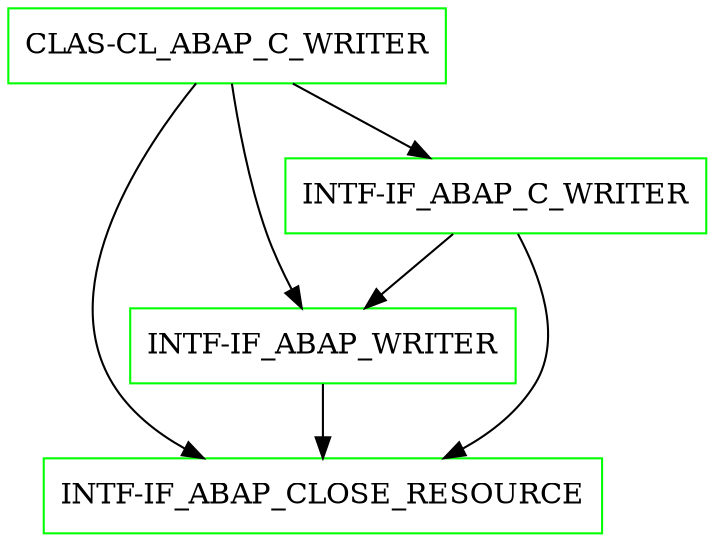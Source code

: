 digraph G {
  "CLAS-CL_ABAP_C_WRITER" [shape=box,color=green];
  "INTF-IF_ABAP_WRITER" [shape=box,color=green,URL="./INTF_IF_ABAP_WRITER.html"];
  "INTF-IF_ABAP_CLOSE_RESOURCE" [shape=box,color=green,URL="./INTF_IF_ABAP_CLOSE_RESOURCE.html"];
  "INTF-IF_ABAP_C_WRITER" [shape=box,color=green,URL="./INTF_IF_ABAP_C_WRITER.html"];
  "CLAS-CL_ABAP_C_WRITER" -> "INTF-IF_ABAP_C_WRITER";
  "CLAS-CL_ABAP_C_WRITER" -> "INTF-IF_ABAP_CLOSE_RESOURCE";
  "CLAS-CL_ABAP_C_WRITER" -> "INTF-IF_ABAP_WRITER";
  "INTF-IF_ABAP_WRITER" -> "INTF-IF_ABAP_CLOSE_RESOURCE";
  "INTF-IF_ABAP_C_WRITER" -> "INTF-IF_ABAP_CLOSE_RESOURCE";
  "INTF-IF_ABAP_C_WRITER" -> "INTF-IF_ABAP_WRITER";
}
